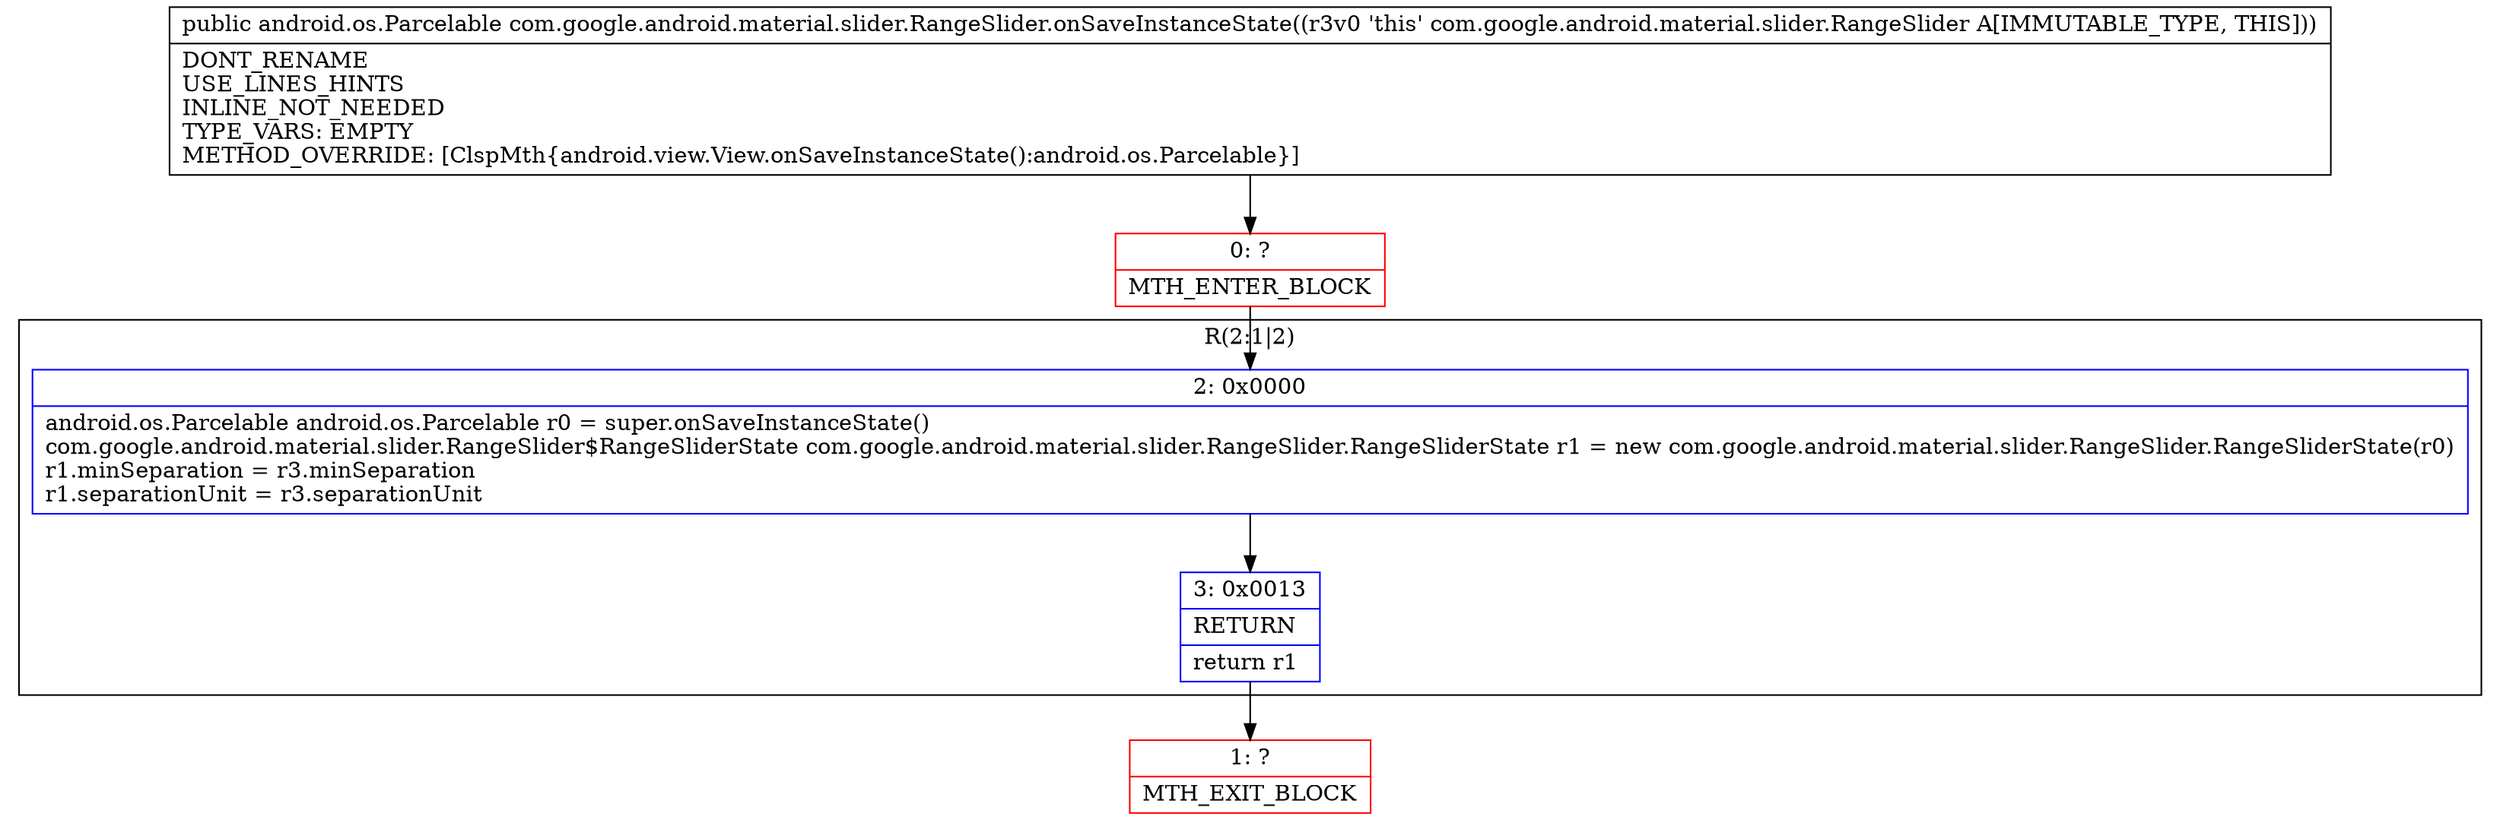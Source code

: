 digraph "CFG forcom.google.android.material.slider.RangeSlider.onSaveInstanceState()Landroid\/os\/Parcelable;" {
subgraph cluster_Region_1072183149 {
label = "R(2:1|2)";
node [shape=record,color=blue];
Node_2 [shape=record,label="{2\:\ 0x0000|android.os.Parcelable android.os.Parcelable r0 = super.onSaveInstanceState()\lcom.google.android.material.slider.RangeSlider$RangeSliderState com.google.android.material.slider.RangeSlider.RangeSliderState r1 = new com.google.android.material.slider.RangeSlider.RangeSliderState(r0)\lr1.minSeparation = r3.minSeparation\lr1.separationUnit = r3.separationUnit\l}"];
Node_3 [shape=record,label="{3\:\ 0x0013|RETURN\l|return r1\l}"];
}
Node_0 [shape=record,color=red,label="{0\:\ ?|MTH_ENTER_BLOCK\l}"];
Node_1 [shape=record,color=red,label="{1\:\ ?|MTH_EXIT_BLOCK\l}"];
MethodNode[shape=record,label="{public android.os.Parcelable com.google.android.material.slider.RangeSlider.onSaveInstanceState((r3v0 'this' com.google.android.material.slider.RangeSlider A[IMMUTABLE_TYPE, THIS]))  | DONT_RENAME\lUSE_LINES_HINTS\lINLINE_NOT_NEEDED\lTYPE_VARS: EMPTY\lMETHOD_OVERRIDE: [ClspMth\{android.view.View.onSaveInstanceState():android.os.Parcelable\}]\l}"];
MethodNode -> Node_0;Node_2 -> Node_3;
Node_3 -> Node_1;
Node_0 -> Node_2;
}

